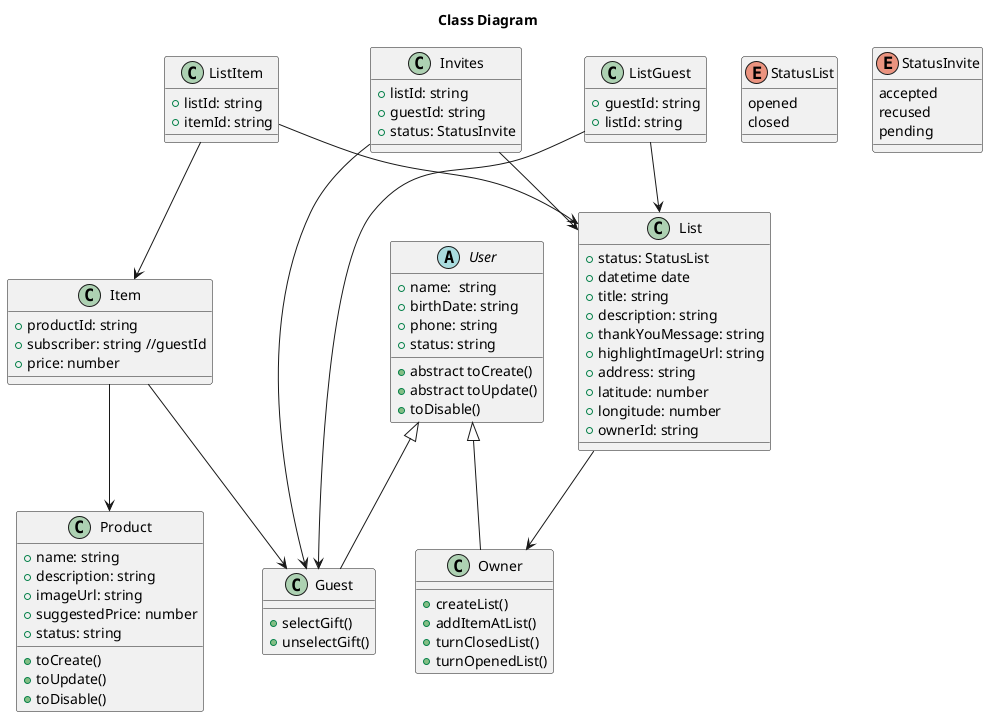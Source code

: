 @startuml Open House List

title Class Diagram

abstract class User {
  + name:  string
  + birthDate: string
  + phone: string
  + status: string
  + abstract toCreate()
  + abstract toUpdate()
  + toDisable()
}

class Guest extends User {
  + selectGift()
  + unselectGift()
}

class Owner extends User {
  + createList()
  + addItemAtList()
  + turnClosedList()
  + turnOpenedList()
}

class Product {
  + name: string
  + description: string
  + imageUrl: string
  + suggestedPrice: number
  + status: string
  + toCreate()
  + toUpdate()
  + toDisable()
}

class Item {
  + productId: string
  + subscriber: string //guestId
  + price: number
}

enum StatusList {
  opened
  closed
}

class List {
  + status: StatusList
  + datetime date
  + title: string
  + description: string
  + thankYouMessage: string
  + highlightImageUrl: string
  + address: string
  + latitude: number
  + longitude: number
  + ownerId: string
}

class ListGuest {
  + guestId: string
  + listId: string
}

class ListItem {
  + listId: string
  + itemId: string
}

enum StatusInvite {
  accepted
  recused
  pending
}

class Invites {
  + listId: string
  + guestId: string
  + status: StatusInvite
}

ListGuest --> List
ListGuest --> Guest
Item --> Product
ListItem --> Item
ListItem --> List
List --> Owner
Invites --> List
Invites --> Guest
Item --> Guest


@enduml